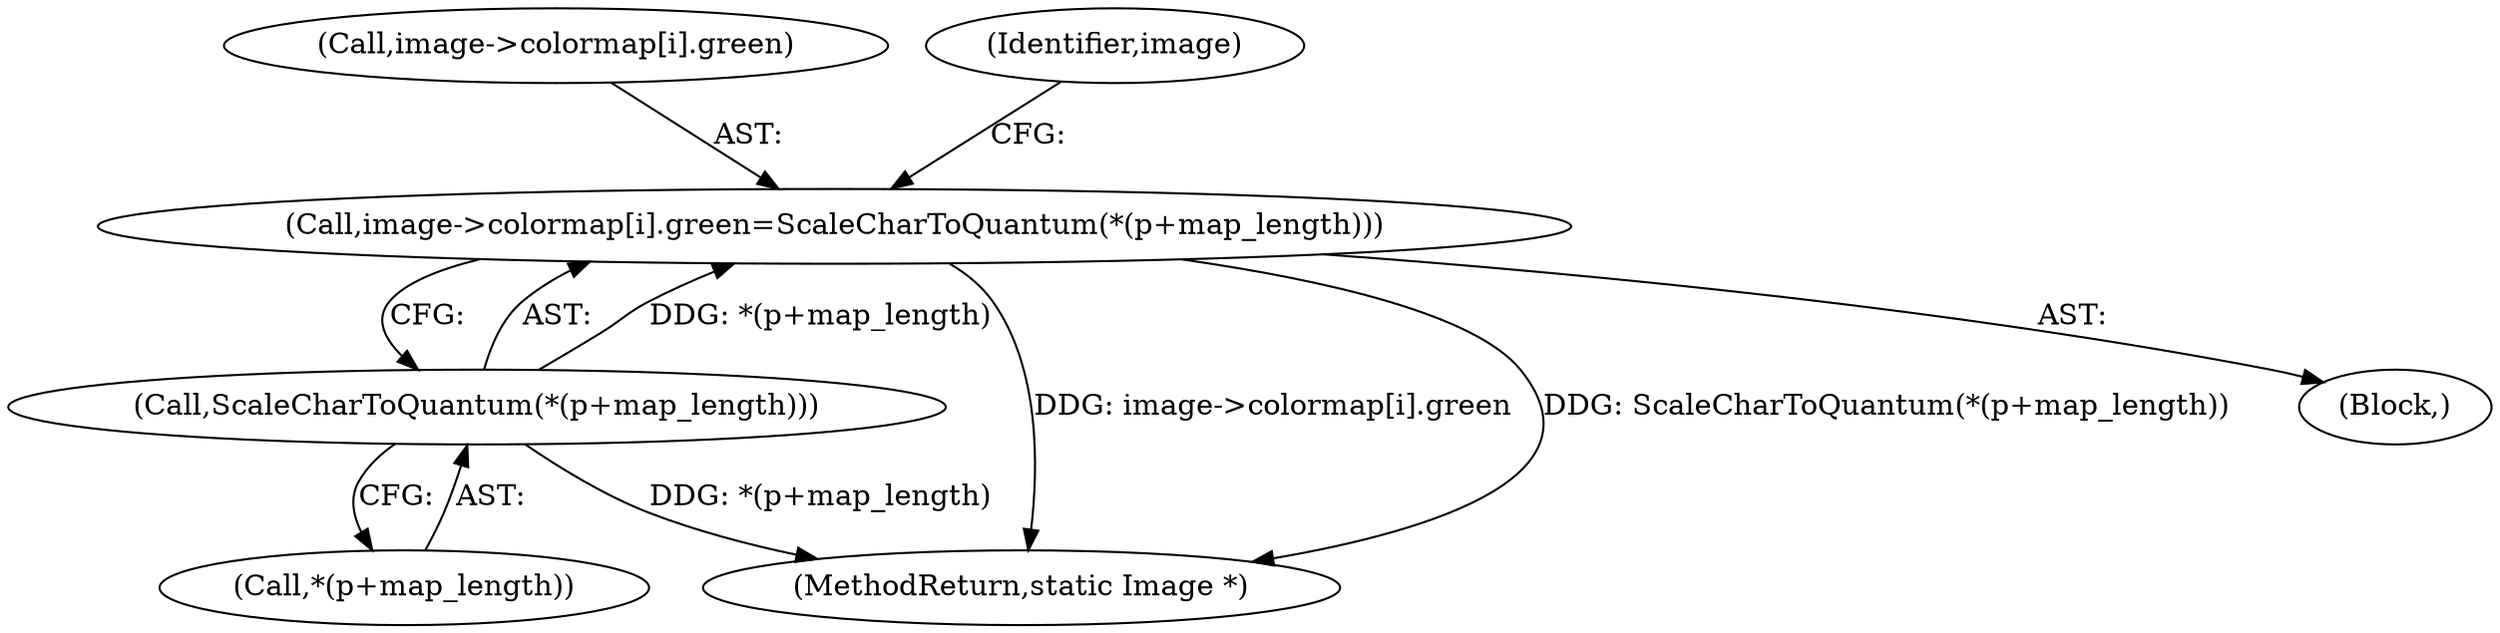 digraph "0_ImageMagick_7fdf9ea808caa3c81a0eb42656e5fafc59084198@array" {
"1001520" [label="(Call,image->colormap[i].green=ScaleCharToQuantum(*(p+map_length)))"];
"1001528" [label="(Call,ScaleCharToQuantum(*(p+map_length)))"];
"1001965" [label="(MethodReturn,static Image *)"];
"1001528" [label="(Call,ScaleCharToQuantum(*(p+map_length)))"];
"1001520" [label="(Call,image->colormap[i].green=ScaleCharToQuantum(*(p+map_length)))"];
"1001529" [label="(Call,*(p+map_length))"];
"1001521" [label="(Call,image->colormap[i].green)"];
"1001537" [label="(Identifier,image)"];
"1001508" [label="(Block,)"];
"1001520" -> "1001508"  [label="AST: "];
"1001520" -> "1001528"  [label="CFG: "];
"1001521" -> "1001520"  [label="AST: "];
"1001528" -> "1001520"  [label="AST: "];
"1001537" -> "1001520"  [label="CFG: "];
"1001520" -> "1001965"  [label="DDG: image->colormap[i].green"];
"1001520" -> "1001965"  [label="DDG: ScaleCharToQuantum(*(p+map_length))"];
"1001528" -> "1001520"  [label="DDG: *(p+map_length)"];
"1001528" -> "1001529"  [label="CFG: "];
"1001529" -> "1001528"  [label="AST: "];
"1001528" -> "1001965"  [label="DDG: *(p+map_length)"];
}
